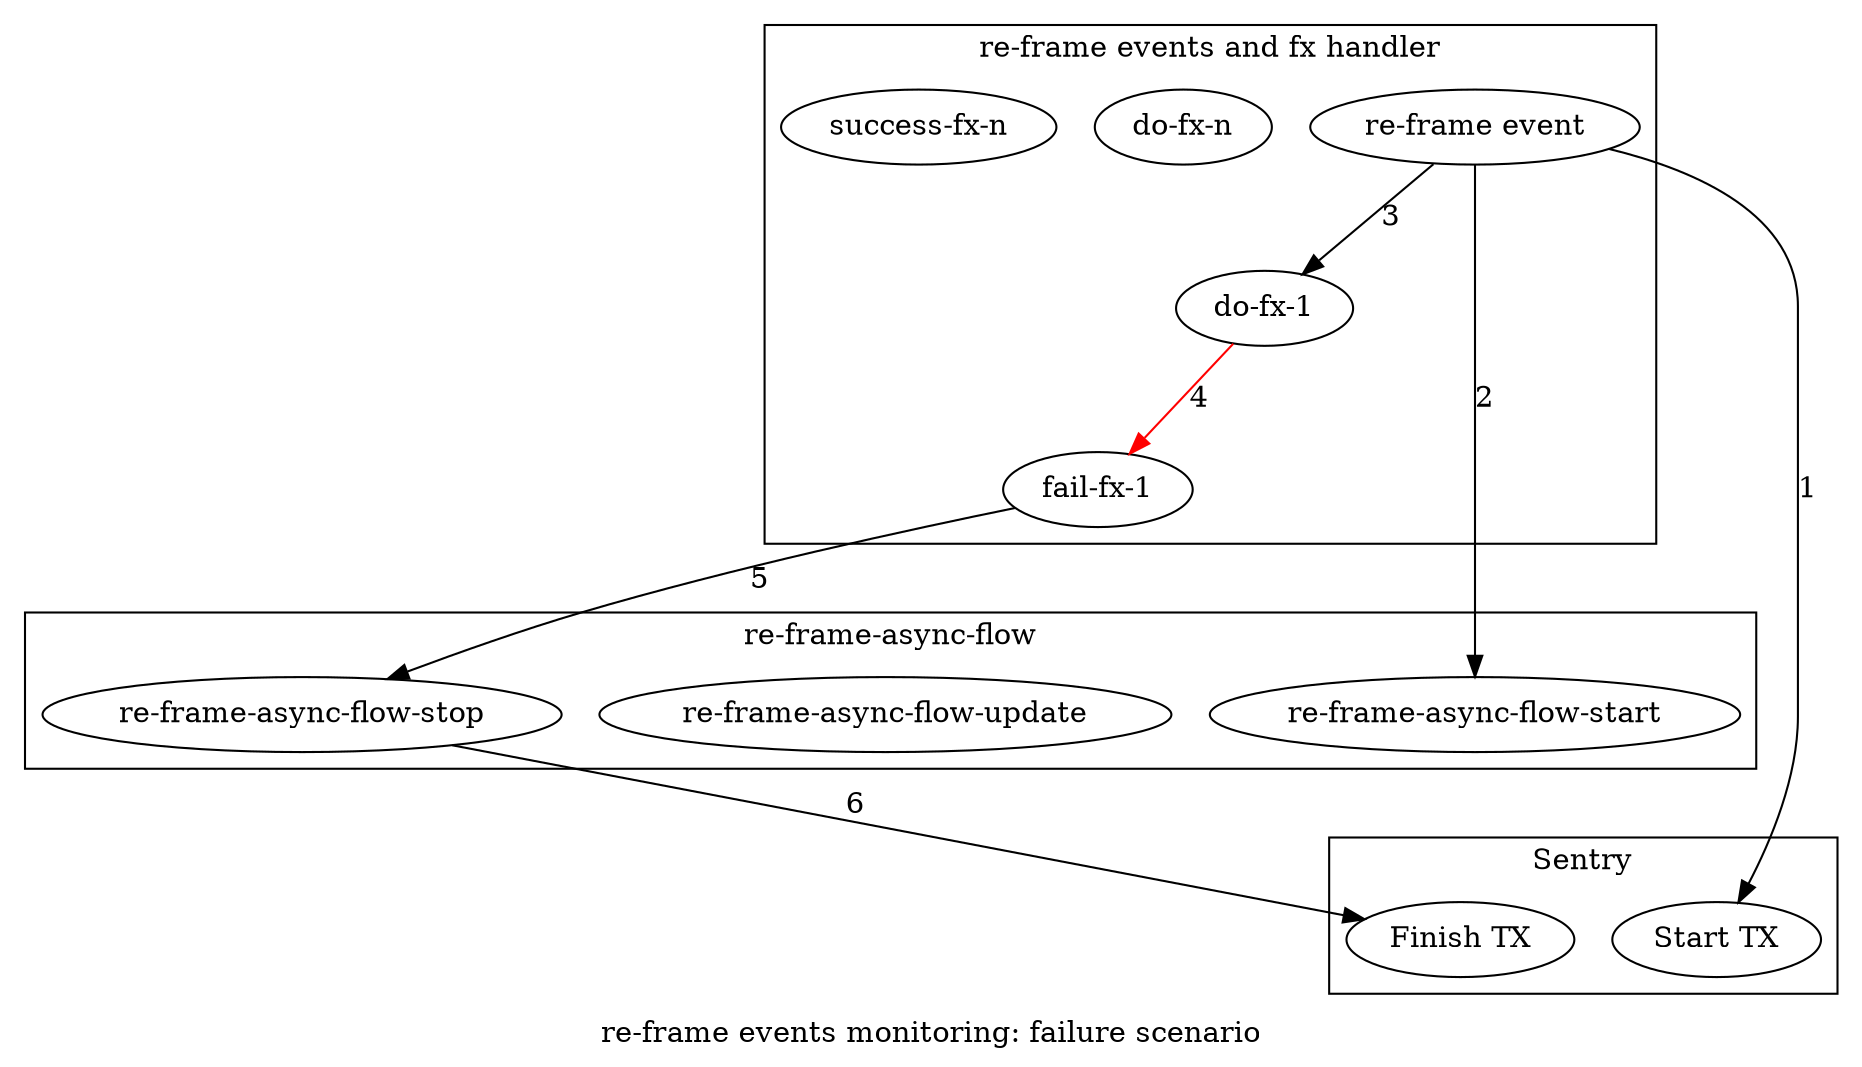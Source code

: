digraph re_frame_events_fail {
    label = "re-frame events monitoring: failure scenario";

    subgraph cluster_sentry {
        label = "Sentry";
        sentry_tx_start [label = "Start TX"];
        sentry_tx_stop [label = "Finish TX"];
    }

    subgraph cluster_async {
        label = "re-frame-async-flow"
        rf_async_start [label = "re-frame-async-flow-start"];
        rf_async_update [label = "re-frame-async-flow-update"];
        rf_async_stop [label = "re-frame-async-flow-stop"];
    }

    subgraph cluster_events_fx {
        label = "re-frame events and fx handler";

        rf_event [label = "re-frame event"];

        do_fx1 [label = "do-fx-1"];
        do_fxn [label = "do-fx-n"];

        // ok_fx1 [label = "success-fx-1"];
        fail_fx1 [label = "fail-fx-1"];

        ok_fxn [label = "success-fx-n"];
    }

    rf_event -> sentry_tx_start [label = "1"];
    rf_event -> rf_async_start [label = "2"];
    rf_event -> do_fx1 [label = "3"];
    do_fx1 -> fail_fx1 [label = "4"; color = red];
    fail_fx1 -> rf_async_stop [label = "5"];
    rf_async_stop -> sentry_tx_stop [label = "6"];
}
